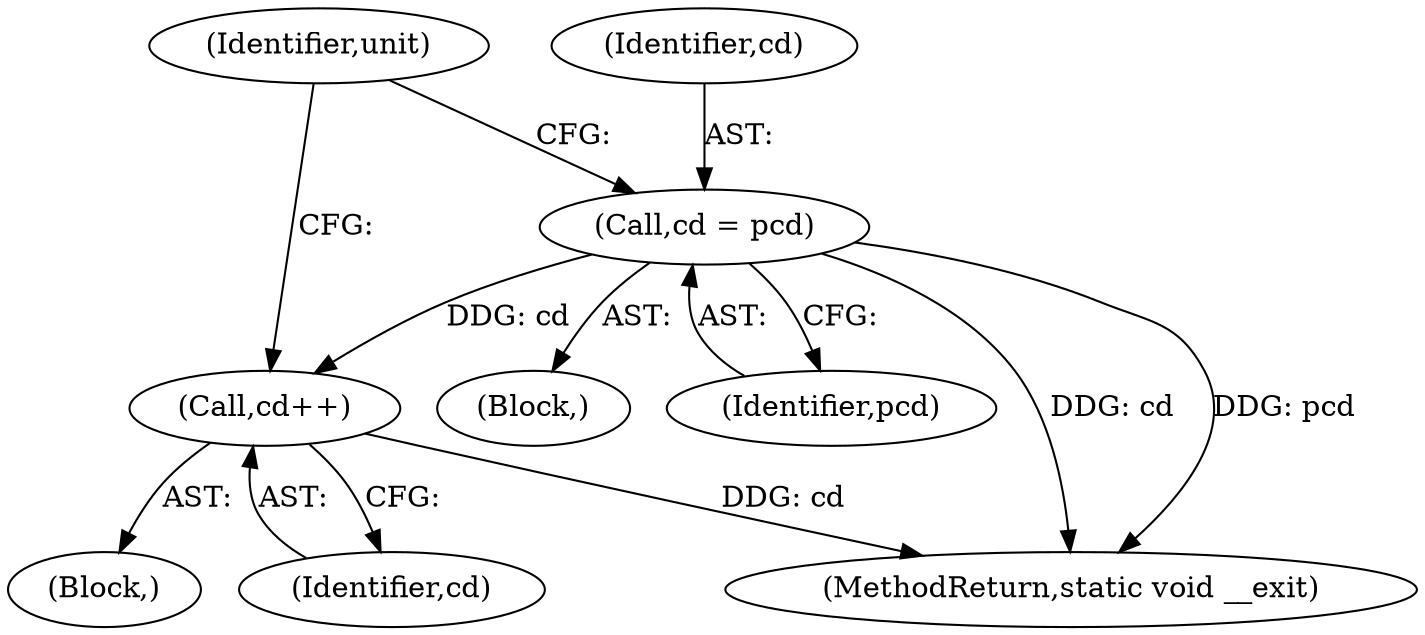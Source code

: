 digraph "0_linux_f0d1762554014ce0ae347b9f0d088f2c157c8c72_0@pointer" {
"1000110" [label="(Call,cd = pcd)"];
"1000119" [label="(Call,cd++)"];
"1000106" [label="(Block,)"];
"1000110" [label="(Call,cd = pcd)"];
"1000112" [label="(Identifier,pcd)"];
"1000111" [label="(Identifier,cd)"];
"1000120" [label="(Identifier,cd)"];
"1000119" [label="(Call,cd++)"];
"1000166" [label="(MethodReturn,static void __exit)"];
"1000116" [label="(Block,)"];
"1000114" [label="(Identifier,unit)"];
"1000110" -> "1000106"  [label="AST: "];
"1000110" -> "1000112"  [label="CFG: "];
"1000111" -> "1000110"  [label="AST: "];
"1000112" -> "1000110"  [label="AST: "];
"1000114" -> "1000110"  [label="CFG: "];
"1000110" -> "1000166"  [label="DDG: pcd"];
"1000110" -> "1000166"  [label="DDG: cd"];
"1000110" -> "1000119"  [label="DDG: cd"];
"1000119" -> "1000116"  [label="AST: "];
"1000119" -> "1000120"  [label="CFG: "];
"1000120" -> "1000119"  [label="AST: "];
"1000114" -> "1000119"  [label="CFG: "];
"1000119" -> "1000166"  [label="DDG: cd"];
}
